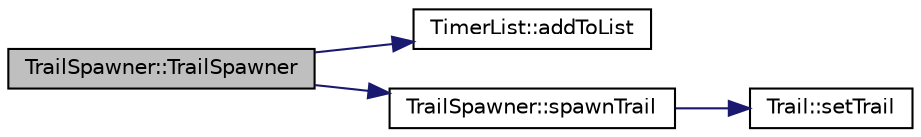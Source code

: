 digraph "TrailSpawner::TrailSpawner"
{
 // LATEX_PDF_SIZE
  edge [fontname="Helvetica",fontsize="10",labelfontname="Helvetica",labelfontsize="10"];
  node [fontname="Helvetica",fontsize="10",shape=record];
  rankdir="LR";
  Node0 [label="TrailSpawner::TrailSpawner",height=0.2,width=0.4,color="black", fillcolor="grey75", style="filled", fontcolor="black",tooltip=" "];
  Node0 -> Node1 [color="midnightblue",fontsize="10",style="solid",fontname="Helvetica"];
  Node1 [label="TimerList::addToList",height=0.2,width=0.4,color="black", fillcolor="white", style="filled",URL="$class_timer_list.html#aef9d9329d9a4c1fe385380066c59a0fa",tooltip=" "];
  Node0 -> Node2 [color="midnightblue",fontsize="10",style="solid",fontname="Helvetica"];
  Node2 [label="TrailSpawner::spawnTrail",height=0.2,width=0.4,color="black", fillcolor="white", style="filled",URL="$class_trail_spawner.html#a8a772e846e7d92b0c210d0e00ad6d575",tooltip=" "];
  Node2 -> Node3 [color="midnightblue",fontsize="10",style="solid",fontname="Helvetica"];
  Node3 [label="Trail::setTrail",height=0.2,width=0.4,color="black", fillcolor="white", style="filled",URL="$class_trail.html#a8fc36e760223eb085857e33dc04024ab",tooltip=" "];
}
